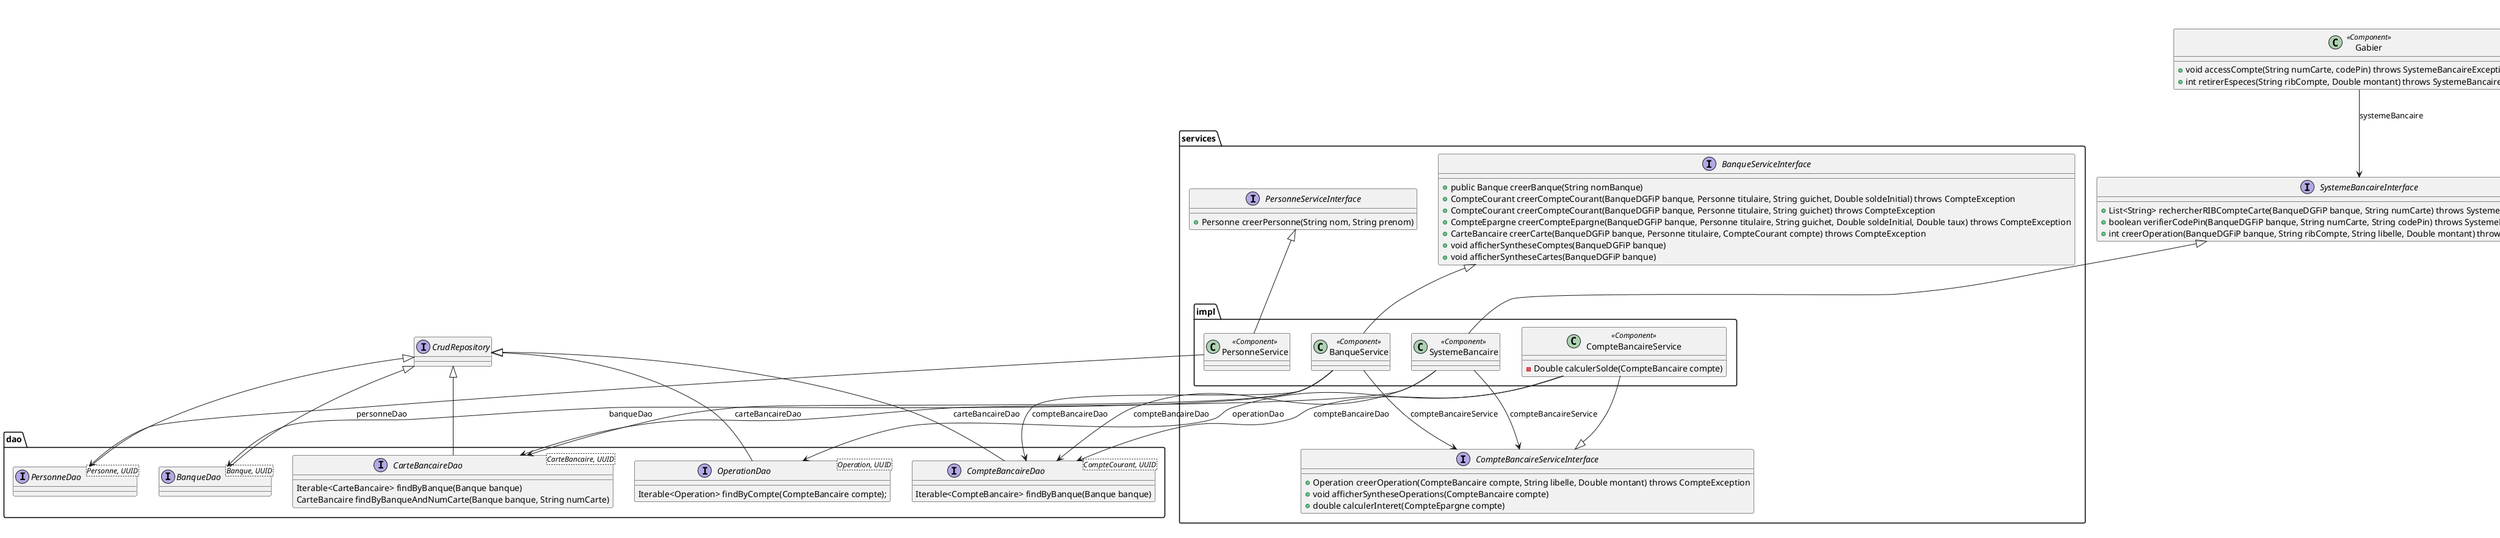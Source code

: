 @startuml
package entites {
    class Personne {
        -String nom
        -String prenom
    }
    class Banque {
        -String codeBanque
        -UUID id
        -int numCompte
    }
    abstract class CompteBancaire {
        -String codeBanque
        -String codeGuichet
        -String numCompte
        -String cle
        -Double solde
        -int numOperation
        +String getRib()
    }
    class CompteCourant {
    }
    class CompteEpargne {
        #Double txInteret
    }
    class Operation {
        -int numOperation
        -Date dateOperation
        -String libelle
        -Double montant
    }
    class CarteBancaire {
        -UUID id
        -String codePin
        -String numCarte
        -Date dateExpiration
        +verifierPin(pin)
    }
}

interface CrudRepository
package dao {
    interface BanqueDao<Banque, UUID>
    interface CarteBancaireDao<CarteBancaire, UUID> {
        Iterable<CarteBancaire> findByBanque(Banque banque)
        CarteBancaire findByBanqueAndNumCarte(Banque banque, String numCarte)
    }
    interface CompteBancaireDao<CompteCourant, UUID> {
        Iterable<CompteBancaire> findByBanque(Banque banque)
    }
    interface OperationDao<Operation, UUID> {
        Iterable<Operation> findByCompte(CompteBancaire compte);
    }
    interface PersonneDao<Personne, UUID>
    CrudRepository <|-- BanqueDao
    CrudRepository <|-- CarteBancaireDao
    CrudRepository <|-- CompteBancaireDao
    CrudRepository <|-- OperationDao
    CrudRepository <|-- PersonneDao
}

package services {
    interface BanqueServiceInterface {
        +public Banque creerBanque(String nomBanque)
        +CompteCourant creerCompteCourant(BanqueDGFiP banque, Personne titulaire, String guichet, Double soldeInitial) throws CompteException
        +CompteCourant creerCompteCourant(BanqueDGFiP banque, Personne titulaire, String guichet) throws CompteException
        +CompteEpargne creerCompteEpargne(BanqueDGFiP banque, Personne titulaire, String guichet, Double soldeInitial, Double taux) throws CompteException
        +CarteBancaire creerCarte(BanqueDGFiP banque, Personne titulaire, CompteCourant compte) throws CompteException
        +void afficherSyntheseComptes(BanqueDGFiP banque)
        +void afficherSyntheseCartes(BanqueDGFiP banque)
    }
    interface CompteBancaireServiceInterface {
        +Operation creerOperation(CompteBancaire compte, String libelle, Double montant) throws CompteException
        +void afficherSyntheseOperations(CompteBancaire compte)
        +double calculerInteret(CompteEpargne compte)
    }
    interface PersonneServiceInterface {
        +Personne creerPersonne(String nom, String prenom)
    }
}

package services.impl {
    class BanqueService <<Component>> {
    }
    class CompteBancaireService <<Component>> {
        -Double calculerSolde(CompteBancaire compte)
    }
    class PersonneService <<Component>> {
    }
    class SystemeBancaire <<Component>> {
    }
}


interface SystemeBancaireInterface {
    +List<String> rechercherRIBCompteCarte(BanqueDGFiP banque, String numCarte) throws SystemeBancaireException;
    +boolean verifierCodePin(BanqueDGFiP banque, String numCarte, String codePin) throws SystemeBancaireException;
    +int creerOperation(BanqueDGFiP banque, String ribCompte, String libelle, Double montant) throws SystemeBancaireException;
}

class Gabier <<Component>> {
    +void accessCompte(String numCarte, codePin) throws SystemeBancaireException
    +int retirerEspeces(String ribCompte, Double montant) throws SystemeBancaireException    
}


CompteBancaire "1" *-- "0..n" Operation
CompteBancaire <|--  CompteCourant
CompteBancaire <|--  CompteEpargne
CompteBancaire "1..n" -- "1" Personne : titulaire
Personne "1" -- "0..n" CarteBancaire
CompteCourant "1..n" -- "0..n" CarteBancaire
Gabier --> SystemeBancaireInterface : systemeBancaire 
Banque "1" *-- "0..n" CompteBancaire
Banque "1" *-- "0..n" CarteBancaire

Exception <|-- CompteException
Exception <|-- SystemeBancaireException

BanqueServiceInterface <|-- BanqueService
CompteBancaireServiceInterface <|-- CompteBancaireService
BanqueService --> BanqueDao : "banqueDao"
BanqueService --> CompteBancaireDao : "compteBancaireDao"
BanqueService --> CarteBancaireDao : "carteBancaireDao"
BanqueService --> CompteBancaireServiceInterface : "compteBancaireService"

CompteBancaireService --> OperationDao : "operationDao"
CompteBancaireService --> CompteBancaireDao : "compteBancaireDao"

PersonneServiceInterface <|-- PersonneService
PersonneService --> PersonneDao : "personneDao"

SystemeBancaireInterface <|-- SystemeBancaire
SystemeBancaire --> CarteBancaireDao : "carteBancaireDao"
SystemeBancaire --> CompteBancaireDao : "compteBancaireDao"
SystemeBancaire --> CompteBancaireServiceInterface : "compteBancaireService"
@enduml